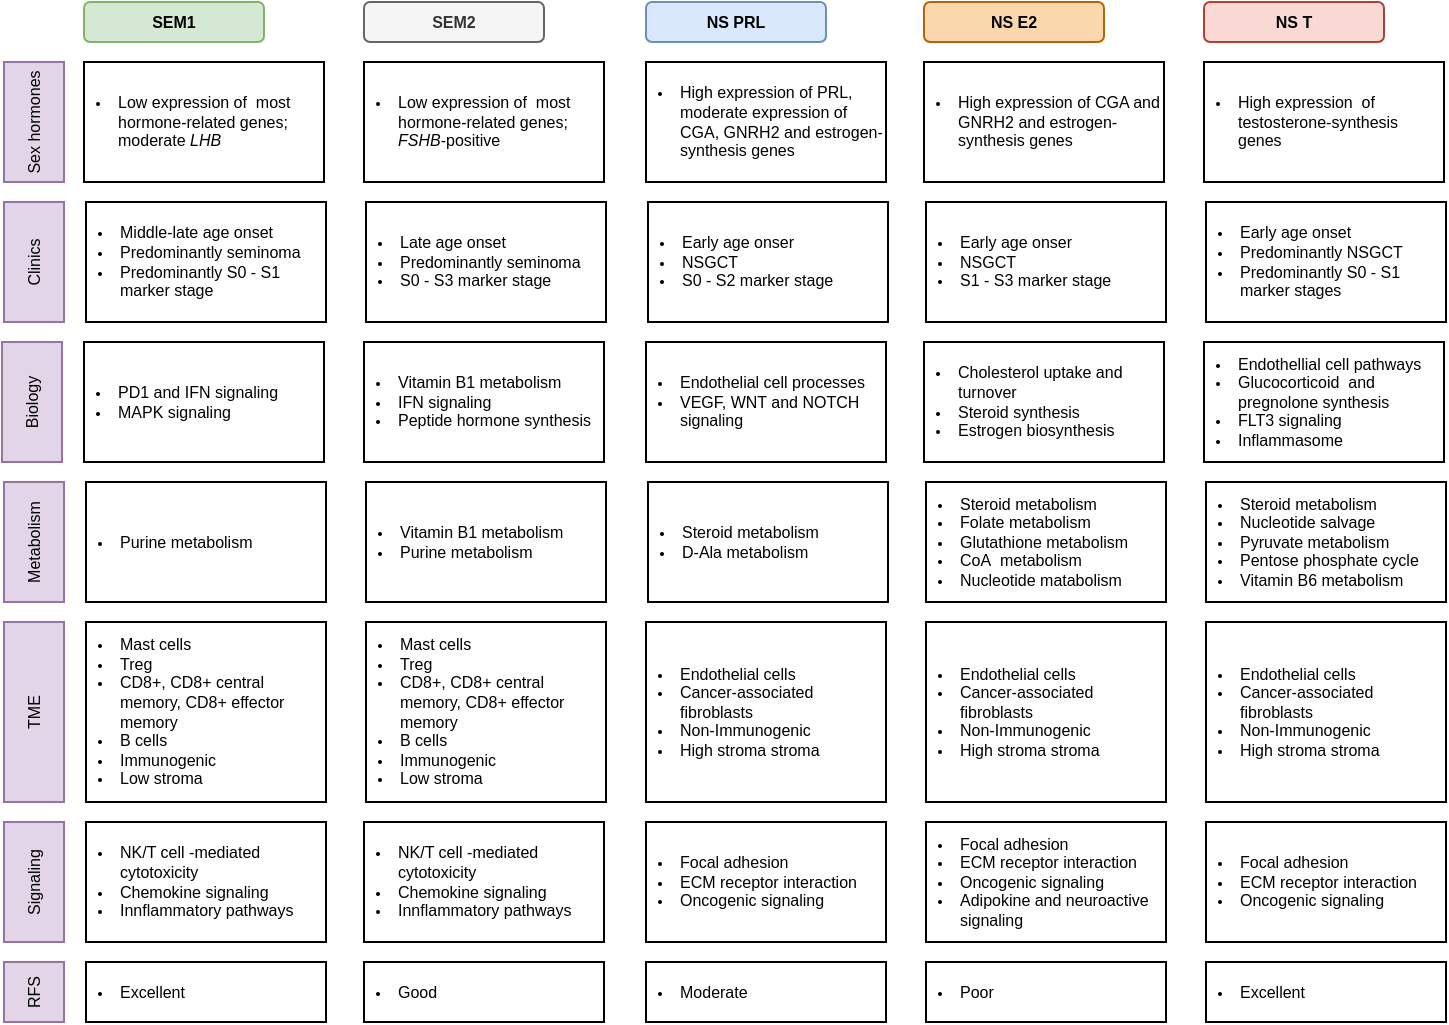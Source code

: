 <mxfile version="21.1.2" type="device">
  <diagram name="Page-1" id="SWfgMSVMJWEQduslk7K8">
    <mxGraphModel dx="2108" dy="828" grid="1" gridSize="10" guides="1" tooltips="1" connect="1" arrows="1" fold="1" page="1" pageScale="1" pageWidth="690" pageHeight="980" math="0" shadow="0">
      <root>
        <mxCell id="0" />
        <mxCell id="1" parent="0" />
        <mxCell id="aY1BhBKGzXf91u3oSOSi-1" value="SEM1" style="rounded=1;whiteSpace=wrap;html=1;fillColor=#d5e8d4;strokeColor=#82b366;fontSize=8;fontStyle=1" parent="1" vertex="1">
          <mxGeometry x="10" y="30" width="90" height="20" as="geometry" />
        </mxCell>
        <mxCell id="aY1BhBKGzXf91u3oSOSi-2" value="SEM2" style="rounded=1;whiteSpace=wrap;html=1;fillColor=#f5f5f5;strokeColor=#666666;fontSize=8;fontStyle=1;fontColor=#333333;" parent="1" vertex="1">
          <mxGeometry x="150" y="30" width="90" height="20" as="geometry" />
        </mxCell>
        <mxCell id="aY1BhBKGzXf91u3oSOSi-3" value="NS PRL" style="rounded=1;whiteSpace=wrap;html=1;fillColor=#dae8fc;strokeColor=#6c8ebf;fontSize=8;fontStyle=1" parent="1" vertex="1">
          <mxGeometry x="291" y="30" width="90" height="20" as="geometry" />
        </mxCell>
        <mxCell id="aY1BhBKGzXf91u3oSOSi-4" value="NS E2" style="rounded=1;whiteSpace=wrap;html=1;fillColor=#fad7ac;strokeColor=#b46504;fontSize=8;fontStyle=1" parent="1" vertex="1">
          <mxGeometry x="430" y="30" width="90" height="20" as="geometry" />
        </mxCell>
        <mxCell id="aY1BhBKGzXf91u3oSOSi-5" value="NS T" style="rounded=1;whiteSpace=wrap;html=1;fillColor=#fad9d5;strokeColor=#ae4132;fontSize=8;fontStyle=1" parent="1" vertex="1">
          <mxGeometry x="570" y="30" width="90" height="20" as="geometry" />
        </mxCell>
        <mxCell id="aY1BhBKGzXf91u3oSOSi-7" value="&lt;ul style=&quot;font-size: 8px;&quot;&gt;&lt;li&gt;Low expression of&amp;nbsp; most hormone-related genes; moderate &lt;i&gt;LHB&lt;/i&gt;&lt;/li&gt;&lt;/ul&gt;" style="rounded=0;whiteSpace=wrap;html=1;align=left;spacingLeft=-25;" parent="1" vertex="1">
          <mxGeometry x="10" y="60" width="120" height="60" as="geometry" />
        </mxCell>
        <mxCell id="aY1BhBKGzXf91u3oSOSi-13" style="edgeStyle=orthogonalEdgeStyle;rounded=0;orthogonalLoop=1;jettySize=auto;html=1;exitX=0.5;exitY=1;exitDx=0;exitDy=0;" parent="1" source="aY1BhBKGzXf91u3oSOSi-3" target="aY1BhBKGzXf91u3oSOSi-3" edge="1">
          <mxGeometry relative="1" as="geometry" />
        </mxCell>
        <mxCell id="aY1BhBKGzXf91u3oSOSi-14" value="&lt;ul style=&quot;font-size: 8px;&quot;&gt;&lt;li&gt;Low expression of&amp;nbsp; most hormone-related genes; &lt;i&gt;FSHB&lt;/i&gt;-positive&lt;/li&gt;&lt;/ul&gt;" style="rounded=0;whiteSpace=wrap;html=1;align=left;spacingLeft=-25;" parent="1" vertex="1">
          <mxGeometry x="150" y="60" width="120" height="60" as="geometry" />
        </mxCell>
        <mxCell id="aY1BhBKGzXf91u3oSOSi-15" value="&lt;ul style=&quot;font-size: 8px;&quot;&gt;&lt;li&gt;High expression of PRL, moderate expression of CGA, GNRH2 and estrogen-synthesis genes&lt;/li&gt;&lt;/ul&gt;" style="rounded=0;whiteSpace=wrap;html=1;align=left;spacingLeft=-25;" parent="1" vertex="1">
          <mxGeometry x="291" y="60" width="120" height="60" as="geometry" />
        </mxCell>
        <mxCell id="aY1BhBKGzXf91u3oSOSi-16" value="&lt;ul style=&quot;font-size: 8px;&quot;&gt;&lt;li&gt;High expression of CGA and GNRH2 and estrogen-synthesis genes&lt;/li&gt;&lt;/ul&gt;" style="rounded=0;whiteSpace=wrap;html=1;align=left;spacingLeft=-25;" parent="1" vertex="1">
          <mxGeometry x="430" y="60" width="120" height="60" as="geometry" />
        </mxCell>
        <mxCell id="aY1BhBKGzXf91u3oSOSi-17" value="&lt;ul style=&quot;font-size: 8px;&quot;&gt;&lt;li&gt;High expression&amp;nbsp; of testosterone-synthesis genes&lt;/li&gt;&lt;/ul&gt;" style="rounded=0;whiteSpace=wrap;html=1;align=left;spacingLeft=-25;" parent="1" vertex="1">
          <mxGeometry x="570" y="60" width="120" height="60" as="geometry" />
        </mxCell>
        <mxCell id="aY1BhBKGzXf91u3oSOSi-18" value="&lt;ul style=&quot;font-size: 8px;&quot;&gt;&lt;li&gt;Low expression of&amp;nbsp; most hormone-related genes; moderate &lt;i&gt;LHB&lt;/i&gt;&lt;/li&gt;&lt;/ul&gt;" style="rounded=0;whiteSpace=wrap;html=1;align=left;spacingLeft=-25;" parent="1" vertex="1">
          <mxGeometry x="10" y="60" width="120" height="60" as="geometry" />
        </mxCell>
        <mxCell id="aY1BhBKGzXf91u3oSOSi-19" value="&lt;ul style=&quot;font-size: 8px;&quot;&gt;&lt;li&gt;Low expression of&amp;nbsp; most hormone-related genes; &lt;i&gt;FSHB&lt;/i&gt;-positive&lt;/li&gt;&lt;/ul&gt;" style="rounded=0;whiteSpace=wrap;html=1;align=left;spacingLeft=-25;" parent="1" vertex="1">
          <mxGeometry x="150" y="60" width="120" height="60" as="geometry" />
        </mxCell>
        <mxCell id="aY1BhBKGzXf91u3oSOSi-20" value="&lt;ul style=&quot;font-size: 8px;&quot;&gt;&lt;li&gt;High expression of PRL, moderate expression of CGA, GNRH2 and estrogen-synthesis genes&lt;/li&gt;&lt;/ul&gt;" style="rounded=0;whiteSpace=wrap;html=1;align=left;spacingLeft=-25;" parent="1" vertex="1">
          <mxGeometry x="291" y="60" width="120" height="60" as="geometry" />
        </mxCell>
        <mxCell id="aY1BhBKGzXf91u3oSOSi-21" value="&lt;ul style=&quot;font-size: 8px;&quot;&gt;&lt;li&gt;High expression of CGA and GNRH2 and estrogen-synthesis genes&lt;/li&gt;&lt;/ul&gt;" style="rounded=0;whiteSpace=wrap;html=1;align=left;spacingLeft=-25;" parent="1" vertex="1">
          <mxGeometry x="430" y="60" width="120" height="60" as="geometry" />
        </mxCell>
        <mxCell id="aY1BhBKGzXf91u3oSOSi-22" value="&lt;ul style=&quot;font-size: 8px;&quot;&gt;&lt;li&gt;Low expression of&amp;nbsp; most hormone-related genes; moderate &lt;i&gt;LHB&lt;/i&gt;&lt;/li&gt;&lt;/ul&gt;" style="rounded=0;whiteSpace=wrap;html=1;align=left;spacingLeft=-25;" parent="1" vertex="1">
          <mxGeometry x="10" y="60" width="120" height="60" as="geometry" />
        </mxCell>
        <mxCell id="aY1BhBKGzXf91u3oSOSi-23" value="&lt;ul style=&quot;font-size: 8px;&quot;&gt;&lt;li&gt;Low expression of&amp;nbsp; most hormone-related genes; &lt;i&gt;FSHB&lt;/i&gt;-positive&lt;/li&gt;&lt;/ul&gt;" style="rounded=0;whiteSpace=wrap;html=1;align=left;spacingLeft=-25;" parent="1" vertex="1">
          <mxGeometry x="150" y="60" width="120" height="60" as="geometry" />
        </mxCell>
        <mxCell id="aY1BhBKGzXf91u3oSOSi-24" value="&lt;ul style=&quot;font-size: 8px;&quot;&gt;&lt;li&gt;High expression of PRL, moderate expression of CGA, GNRH2 and estrogen-synthesis genes&lt;/li&gt;&lt;/ul&gt;" style="rounded=0;whiteSpace=wrap;html=1;align=left;spacingLeft=-25;" parent="1" vertex="1">
          <mxGeometry x="291" y="60" width="120" height="60" as="geometry" />
        </mxCell>
        <mxCell id="aY1BhBKGzXf91u3oSOSi-25" value="&lt;ul style=&quot;font-size: 8px;&quot;&gt;&lt;li&gt;High expression of CGA and GNRH2 and estrogen-synthesis genes&lt;/li&gt;&lt;/ul&gt;" style="rounded=0;whiteSpace=wrap;html=1;align=left;spacingLeft=-25;" parent="1" vertex="1">
          <mxGeometry x="430" y="60" width="120" height="60" as="geometry" />
        </mxCell>
        <mxCell id="aY1BhBKGzXf91u3oSOSi-26" value="&lt;ul style=&quot;font-size: 8px;&quot;&gt;&lt;li&gt;Early age onset&lt;/li&gt;&lt;li&gt;Predominantly NSGCT&lt;/li&gt;&lt;li&gt;Predominantly S0 - S1 marker stages&lt;/li&gt;&lt;/ul&gt;" style="rounded=0;whiteSpace=wrap;html=1;align=left;spacingLeft=-25;" parent="1" vertex="1">
          <mxGeometry x="571" y="130" width="120" height="60" as="geometry" />
        </mxCell>
        <mxCell id="aY1BhBKGzXf91u3oSOSi-27" value="&lt;ul style=&quot;font-size: 8px;&quot;&gt;&lt;li&gt;Middle-late age onset&lt;/li&gt;&lt;li&gt;Predominantly seminoma&lt;/li&gt;&lt;li&gt;Predominantly S0 - S1 marker stage&lt;/li&gt;&lt;/ul&gt;" style="rounded=0;whiteSpace=wrap;html=1;align=left;spacingLeft=-25;" parent="1" vertex="1">
          <mxGeometry x="11" y="130" width="120" height="60" as="geometry" />
        </mxCell>
        <mxCell id="aY1BhBKGzXf91u3oSOSi-28" value="&lt;ul style=&quot;font-size: 8px;&quot;&gt;&lt;li&gt;Late age onset&lt;/li&gt;&lt;li&gt;Predominantly seminoma&lt;/li&gt;&lt;li&gt;S0 - S3 marker stage&lt;/li&gt;&lt;/ul&gt;" style="rounded=0;whiteSpace=wrap;html=1;align=left;spacingLeft=-25;" parent="1" vertex="1">
          <mxGeometry x="151" y="130" width="120" height="60" as="geometry" />
        </mxCell>
        <mxCell id="aY1BhBKGzXf91u3oSOSi-29" value="&lt;ul style=&quot;font-size: 8px;&quot;&gt;&lt;li&gt;Early age onser&lt;/li&gt;&lt;li&gt;NSGCT&lt;/li&gt;&lt;li&gt;S0 - S2 marker stage&lt;/li&gt;&lt;/ul&gt;" style="rounded=0;whiteSpace=wrap;html=1;align=left;spacingLeft=-25;" parent="1" vertex="1">
          <mxGeometry x="292" y="130" width="120" height="60" as="geometry" />
        </mxCell>
        <mxCell id="aY1BhBKGzXf91u3oSOSi-30" value="&lt;ul style=&quot;font-size: 8px;&quot;&gt;&lt;li&gt;Early age onser&lt;/li&gt;&lt;li&gt;NSGCT&lt;/li&gt;&lt;li&gt;S1 - S3 marker stage&lt;/li&gt;&lt;/ul&gt;" style="rounded=0;whiteSpace=wrap;html=1;align=left;spacingLeft=-25;" parent="1" vertex="1">
          <mxGeometry x="431" y="130" width="120" height="60" as="geometry" />
        </mxCell>
        <mxCell id="aY1BhBKGzXf91u3oSOSi-31" value="Sex hormones" style="rounded=0;whiteSpace=wrap;html=1;horizontal=0;fontSize=8;fillColor=#e1d5e7;strokeColor=#9673a6;" parent="1" vertex="1">
          <mxGeometry x="-30" y="60" width="30" height="60" as="geometry" />
        </mxCell>
        <mxCell id="aY1BhBKGzXf91u3oSOSi-42" value="Clinics" style="rounded=0;whiteSpace=wrap;html=1;horizontal=0;fontSize=8;fillColor=#e1d5e7;strokeColor=#9673a6;" parent="1" vertex="1">
          <mxGeometry x="-30" y="130" width="30" height="60" as="geometry" />
        </mxCell>
        <mxCell id="aY1BhBKGzXf91u3oSOSi-43" value="&lt;ul style=&quot;font-size: 8px;&quot;&gt;&lt;li&gt;Endothellial cell pathways&lt;/li&gt;&lt;li&gt;Glucocorticoid&amp;nbsp; and pregnolone synthesis&lt;/li&gt;&lt;li&gt;FLT3 signaling&lt;/li&gt;&lt;li&gt;Inflammasome&lt;/li&gt;&lt;/ul&gt;" style="rounded=0;whiteSpace=wrap;html=1;align=left;spacingLeft=-25;" parent="1" vertex="1">
          <mxGeometry x="570" y="200" width="120" height="60" as="geometry" />
        </mxCell>
        <mxCell id="aY1BhBKGzXf91u3oSOSi-44" value="&lt;ul style=&quot;font-size: 8px;&quot;&gt;&lt;li&gt;PD1 and IFN signaling&lt;/li&gt;&lt;li&gt;MAPK signaling&amp;nbsp;&lt;/li&gt;&lt;/ul&gt;" style="rounded=0;whiteSpace=wrap;html=1;align=left;spacingLeft=-25;" parent="1" vertex="1">
          <mxGeometry x="10" y="200" width="120" height="60" as="geometry" />
        </mxCell>
        <mxCell id="aY1BhBKGzXf91u3oSOSi-45" value="&lt;ul style=&quot;font-size: 8px;&quot;&gt;&lt;li&gt;Vitamin B1 metabolism&lt;/li&gt;&lt;li&gt;IFN signaling&lt;/li&gt;&lt;li&gt;Peptide hormone synthesis&lt;/li&gt;&lt;/ul&gt;" style="rounded=0;whiteSpace=wrap;html=1;align=left;spacingLeft=-25;" parent="1" vertex="1">
          <mxGeometry x="150" y="200" width="120" height="60" as="geometry" />
        </mxCell>
        <mxCell id="aY1BhBKGzXf91u3oSOSi-46" value="&lt;ul style=&quot;font-size: 8px;&quot;&gt;&lt;li&gt;Endothelial cell processes&lt;/li&gt;&lt;li&gt;VEGF, WNT and NOTCH signaling&lt;/li&gt;&lt;/ul&gt;" style="rounded=0;whiteSpace=wrap;html=1;align=left;spacingLeft=-25;" parent="1" vertex="1">
          <mxGeometry x="291" y="200" width="120" height="60" as="geometry" />
        </mxCell>
        <mxCell id="aY1BhBKGzXf91u3oSOSi-47" value="&lt;ul style=&quot;font-size: 8px;&quot;&gt;&lt;li&gt;Cholesterol uptake and turnover&lt;/li&gt;&lt;li&gt;Steroid synthesis&lt;/li&gt;&lt;li&gt;Estrogen biosynthesis&lt;/li&gt;&lt;/ul&gt;" style="rounded=0;whiteSpace=wrap;html=1;align=left;spacingLeft=-25;" parent="1" vertex="1">
          <mxGeometry x="430" y="200" width="120" height="60" as="geometry" />
        </mxCell>
        <mxCell id="aY1BhBKGzXf91u3oSOSi-48" value="Biology" style="rounded=0;whiteSpace=wrap;html=1;horizontal=0;fontSize=8;fillColor=#e1d5e7;strokeColor=#9673a6;" parent="1" vertex="1">
          <mxGeometry x="-31" y="200" width="30" height="60" as="geometry" />
        </mxCell>
        <mxCell id="aY1BhBKGzXf91u3oSOSi-49" value="&lt;ul style=&quot;font-size: 8px;&quot;&gt;&lt;li&gt;Steroid metabolism&lt;/li&gt;&lt;li&gt;Nucleotide salvage&lt;/li&gt;&lt;li&gt;Pyruvate metabolism&lt;/li&gt;&lt;li&gt;Pentose phosphate cycle&lt;/li&gt;&lt;li&gt;Vitamin B6 metabolism&lt;/li&gt;&lt;/ul&gt;" style="rounded=0;whiteSpace=wrap;html=1;align=left;spacingLeft=-25;fontStyle=0" parent="1" vertex="1">
          <mxGeometry x="571" y="270" width="120" height="60" as="geometry" />
        </mxCell>
        <mxCell id="aY1BhBKGzXf91u3oSOSi-50" value="&lt;ul style=&quot;font-size: 8px;&quot;&gt;&lt;li&gt;Purine metabolism&lt;/li&gt;&lt;/ul&gt;" style="rounded=0;whiteSpace=wrap;html=1;align=left;spacingLeft=-25;fontStyle=0" parent="1" vertex="1">
          <mxGeometry x="11" y="270" width="120" height="60" as="geometry" />
        </mxCell>
        <mxCell id="aY1BhBKGzXf91u3oSOSi-51" value="&lt;ul style=&quot;font-size: 8px;&quot;&gt;&lt;li&gt;Vitamin B1 metabolism&lt;/li&gt;&lt;li&gt;Purine metabolism&lt;/li&gt;&lt;/ul&gt;" style="rounded=0;whiteSpace=wrap;html=1;align=left;spacingLeft=-25;fontStyle=0" parent="1" vertex="1">
          <mxGeometry x="151" y="270" width="120" height="60" as="geometry" />
        </mxCell>
        <mxCell id="aY1BhBKGzXf91u3oSOSi-52" value="&lt;ul style=&quot;font-size: 8px;&quot;&gt;&lt;li&gt;Steroid metabolism&lt;/li&gt;&lt;li&gt;D-Ala metabolism&lt;/li&gt;&lt;/ul&gt;" style="rounded=0;whiteSpace=wrap;html=1;align=left;spacingLeft=-25;fontStyle=0" parent="1" vertex="1">
          <mxGeometry x="292" y="270" width="120" height="60" as="geometry" />
        </mxCell>
        <mxCell id="aY1BhBKGzXf91u3oSOSi-53" value="&lt;ul style=&quot;font-size: 8px;&quot;&gt;&lt;li&gt;Steroid metabolism&lt;/li&gt;&lt;li&gt;Folate metabolism&lt;/li&gt;&lt;li&gt;Glutathione metabolism&lt;/li&gt;&lt;li&gt;CoA&amp;nbsp; metabolism&lt;/li&gt;&lt;li&gt;Nucleotide matabolism&lt;/li&gt;&lt;/ul&gt;" style="rounded=0;whiteSpace=wrap;html=1;align=left;spacingLeft=-25;fontStyle=0" parent="1" vertex="1">
          <mxGeometry x="431" y="270" width="120" height="60" as="geometry" />
        </mxCell>
        <mxCell id="aY1BhBKGzXf91u3oSOSi-54" value="Metabolism" style="rounded=0;whiteSpace=wrap;html=1;horizontal=0;fontSize=8;fillColor=#e1d5e7;strokeColor=#9673a6;fontStyle=0" parent="1" vertex="1">
          <mxGeometry x="-30" y="270" width="30" height="60" as="geometry" />
        </mxCell>
        <mxCell id="aY1BhBKGzXf91u3oSOSi-56" value="&lt;ul style=&quot;font-size: 8px;&quot;&gt;&lt;li&gt;Mast cells&lt;/li&gt;&lt;li&gt;Treg&lt;/li&gt;&lt;li&gt;CD8+, CD8+ central memory, CD8+ effector memory&lt;/li&gt;&lt;li&gt;B cells&lt;/li&gt;&lt;li&gt;Immunogenic&lt;/li&gt;&lt;li&gt;Low stroma&lt;/li&gt;&lt;/ul&gt;" style="rounded=0;whiteSpace=wrap;html=1;align=left;spacingLeft=-25;" parent="1" vertex="1">
          <mxGeometry x="11" y="340" width="120" height="90" as="geometry" />
        </mxCell>
        <mxCell id="aY1BhBKGzXf91u3oSOSi-60" value="TME" style="rounded=0;whiteSpace=wrap;html=1;horizontal=0;fontSize=8;fillColor=#e1d5e7;strokeColor=#9673a6;" parent="1" vertex="1">
          <mxGeometry x="-30" y="340" width="30" height="90" as="geometry" />
        </mxCell>
        <mxCell id="aY1BhBKGzXf91u3oSOSi-62" value="&lt;ul style=&quot;font-size: 8px;&quot;&gt;&lt;li&gt;Mast cells&lt;/li&gt;&lt;li&gt;Treg&lt;/li&gt;&lt;li&gt;CD8+, CD8+ central memory, CD8+ effector memory&lt;/li&gt;&lt;li&gt;B cells&lt;/li&gt;&lt;li&gt;Immunogenic&lt;/li&gt;&lt;li&gt;Low stroma&lt;/li&gt;&lt;/ul&gt;" style="rounded=0;whiteSpace=wrap;html=1;align=left;spacingLeft=-25;" parent="1" vertex="1">
          <mxGeometry x="151" y="340" width="120" height="90" as="geometry" />
        </mxCell>
        <mxCell id="aY1BhBKGzXf91u3oSOSi-63" value="&lt;ul style=&quot;font-size: 8px;&quot;&gt;&lt;li&gt;Endothelial cells&lt;/li&gt;&lt;li&gt;Cancer-associated fibroblasts&lt;/li&gt;&lt;li&gt;Non-Immunogenic&lt;/li&gt;&lt;li&gt;High stroma stroma&lt;/li&gt;&lt;/ul&gt;" style="rounded=0;whiteSpace=wrap;html=1;align=left;spacingLeft=-25;" parent="1" vertex="1">
          <mxGeometry x="291" y="340" width="120" height="90" as="geometry" />
        </mxCell>
        <mxCell id="aY1BhBKGzXf91u3oSOSi-65" value="&lt;ul style=&quot;font-size: 8px;&quot;&gt;&lt;li&gt;Endothelial cells&lt;/li&gt;&lt;li&gt;Cancer-associated fibroblasts&lt;/li&gt;&lt;li&gt;Non-Immunogenic&lt;/li&gt;&lt;li&gt;High stroma stroma&lt;/li&gt;&lt;/ul&gt;" style="rounded=0;whiteSpace=wrap;html=1;align=left;spacingLeft=-25;" parent="1" vertex="1">
          <mxGeometry x="431" y="340" width="120" height="90" as="geometry" />
        </mxCell>
        <mxCell id="aY1BhBKGzXf91u3oSOSi-66" value="&lt;ul style=&quot;font-size: 8px;&quot;&gt;&lt;li&gt;Endothelial cells&lt;/li&gt;&lt;li&gt;Cancer-associated fibroblasts&lt;/li&gt;&lt;li&gt;Non-Immunogenic&lt;/li&gt;&lt;li&gt;High stroma stroma&lt;/li&gt;&lt;/ul&gt;" style="rounded=0;whiteSpace=wrap;html=1;align=left;spacingLeft=-25;" parent="1" vertex="1">
          <mxGeometry x="571" y="340" width="120" height="90" as="geometry" />
        </mxCell>
        <mxCell id="aY1BhBKGzXf91u3oSOSi-67" value="&lt;ul style=&quot;font-size: 8px;&quot;&gt;&lt;li&gt;NK/T cell -mediated cytotoxicity&lt;/li&gt;&lt;li&gt;Chemokine signaling&lt;/li&gt;&lt;li&gt;Innflammatory pathways&lt;/li&gt;&lt;/ul&gt;" style="rounded=0;whiteSpace=wrap;html=1;align=left;spacingLeft=-25;" parent="1" vertex="1">
          <mxGeometry x="11" y="440" width="120" height="60" as="geometry" />
        </mxCell>
        <mxCell id="aY1BhBKGzXf91u3oSOSi-68" value="Signaling" style="rounded=0;whiteSpace=wrap;html=1;horizontal=0;fontSize=8;fillColor=#e1d5e7;strokeColor=#9673a6;" parent="1" vertex="1">
          <mxGeometry x="-30" y="440" width="30" height="60" as="geometry" />
        </mxCell>
        <mxCell id="aY1BhBKGzXf91u3oSOSi-69" value="&lt;ul style=&quot;font-size: 8px;&quot;&gt;&lt;li&gt;NK/T cell -mediated cytotoxicity&lt;/li&gt;&lt;li&gt;Chemokine signaling&lt;/li&gt;&lt;li&gt;Innflammatory pathways&lt;/li&gt;&lt;/ul&gt;" style="rounded=0;whiteSpace=wrap;html=1;align=left;spacingLeft=-25;" parent="1" vertex="1">
          <mxGeometry x="150" y="440" width="120" height="60" as="geometry" />
        </mxCell>
        <mxCell id="aY1BhBKGzXf91u3oSOSi-70" value="&lt;ul style=&quot;font-size: 8px;&quot;&gt;&lt;li&gt;Focal adhesion&lt;/li&gt;&lt;li&gt;ECM receptor interaction&lt;/li&gt;&lt;li&gt;Oncogenic signaling&lt;/li&gt;&lt;/ul&gt;" style="rounded=0;whiteSpace=wrap;html=1;align=left;spacingLeft=-25;" parent="1" vertex="1">
          <mxGeometry x="291" y="440" width="120" height="60" as="geometry" />
        </mxCell>
        <mxCell id="aY1BhBKGzXf91u3oSOSi-71" value="&lt;ul style=&quot;font-size: 8px;&quot;&gt;&lt;li&gt;Focal adhesion&lt;/li&gt;&lt;li&gt;ECM receptor interaction&lt;/li&gt;&lt;li&gt;Oncogenic signaling&lt;/li&gt;&lt;li&gt;Adipokine and neuroactive signaling&lt;/li&gt;&lt;/ul&gt;" style="rounded=0;whiteSpace=wrap;html=1;align=left;spacingLeft=-25;" parent="1" vertex="1">
          <mxGeometry x="431" y="440" width="120" height="60" as="geometry" />
        </mxCell>
        <mxCell id="aY1BhBKGzXf91u3oSOSi-72" value="&lt;ul style=&quot;font-size: 8px;&quot;&gt;&lt;li&gt;Focal adhesion&lt;/li&gt;&lt;li&gt;ECM receptor interaction&lt;/li&gt;&lt;li&gt;Oncogenic signaling&lt;/li&gt;&lt;/ul&gt;" style="rounded=0;whiteSpace=wrap;html=1;align=left;spacingLeft=-25;" parent="1" vertex="1">
          <mxGeometry x="571" y="440" width="120" height="60" as="geometry" />
        </mxCell>
        <mxCell id="aY1BhBKGzXf91u3oSOSi-73" value="&lt;ul style=&quot;font-size: 8px;&quot;&gt;&lt;li&gt;Excellent&lt;/li&gt;&lt;/ul&gt;" style="rounded=0;whiteSpace=wrap;html=1;align=left;spacingLeft=-25;" parent="1" vertex="1">
          <mxGeometry x="11" y="510" width="120" height="30" as="geometry" />
        </mxCell>
        <mxCell id="aY1BhBKGzXf91u3oSOSi-74" value="RFS" style="rounded=0;whiteSpace=wrap;html=1;horizontal=0;fontSize=8;fillColor=#e1d5e7;strokeColor=#9673a6;" parent="1" vertex="1">
          <mxGeometry x="-30" y="510" width="30" height="30" as="geometry" />
        </mxCell>
        <mxCell id="aY1BhBKGzXf91u3oSOSi-75" value="&lt;ul style=&quot;font-size: 8px;&quot;&gt;&lt;li&gt;Good&lt;/li&gt;&lt;/ul&gt;" style="rounded=0;whiteSpace=wrap;html=1;align=left;spacingLeft=-25;" parent="1" vertex="1">
          <mxGeometry x="150" y="510" width="120" height="30" as="geometry" />
        </mxCell>
        <mxCell id="aY1BhBKGzXf91u3oSOSi-76" value="&lt;ul style=&quot;font-size: 8px;&quot;&gt;&lt;li&gt;Moderate&lt;/li&gt;&lt;/ul&gt;" style="rounded=0;whiteSpace=wrap;html=1;align=left;spacingLeft=-25;" parent="1" vertex="1">
          <mxGeometry x="291" y="510" width="120" height="30" as="geometry" />
        </mxCell>
        <mxCell id="aY1BhBKGzXf91u3oSOSi-77" value="&lt;ul style=&quot;font-size: 8px;&quot;&gt;&lt;li&gt;Poor&lt;/li&gt;&lt;/ul&gt;" style="rounded=0;whiteSpace=wrap;html=1;align=left;spacingLeft=-25;" parent="1" vertex="1">
          <mxGeometry x="431" y="510" width="120" height="30" as="geometry" />
        </mxCell>
        <mxCell id="aY1BhBKGzXf91u3oSOSi-78" value="&lt;ul style=&quot;font-size: 8px;&quot;&gt;&lt;li&gt;Excellent&lt;/li&gt;&lt;/ul&gt;" style="rounded=0;whiteSpace=wrap;html=1;align=left;spacingLeft=-25;" parent="1" vertex="1">
          <mxGeometry x="571" y="510" width="120" height="30" as="geometry" />
        </mxCell>
      </root>
    </mxGraphModel>
  </diagram>
</mxfile>
